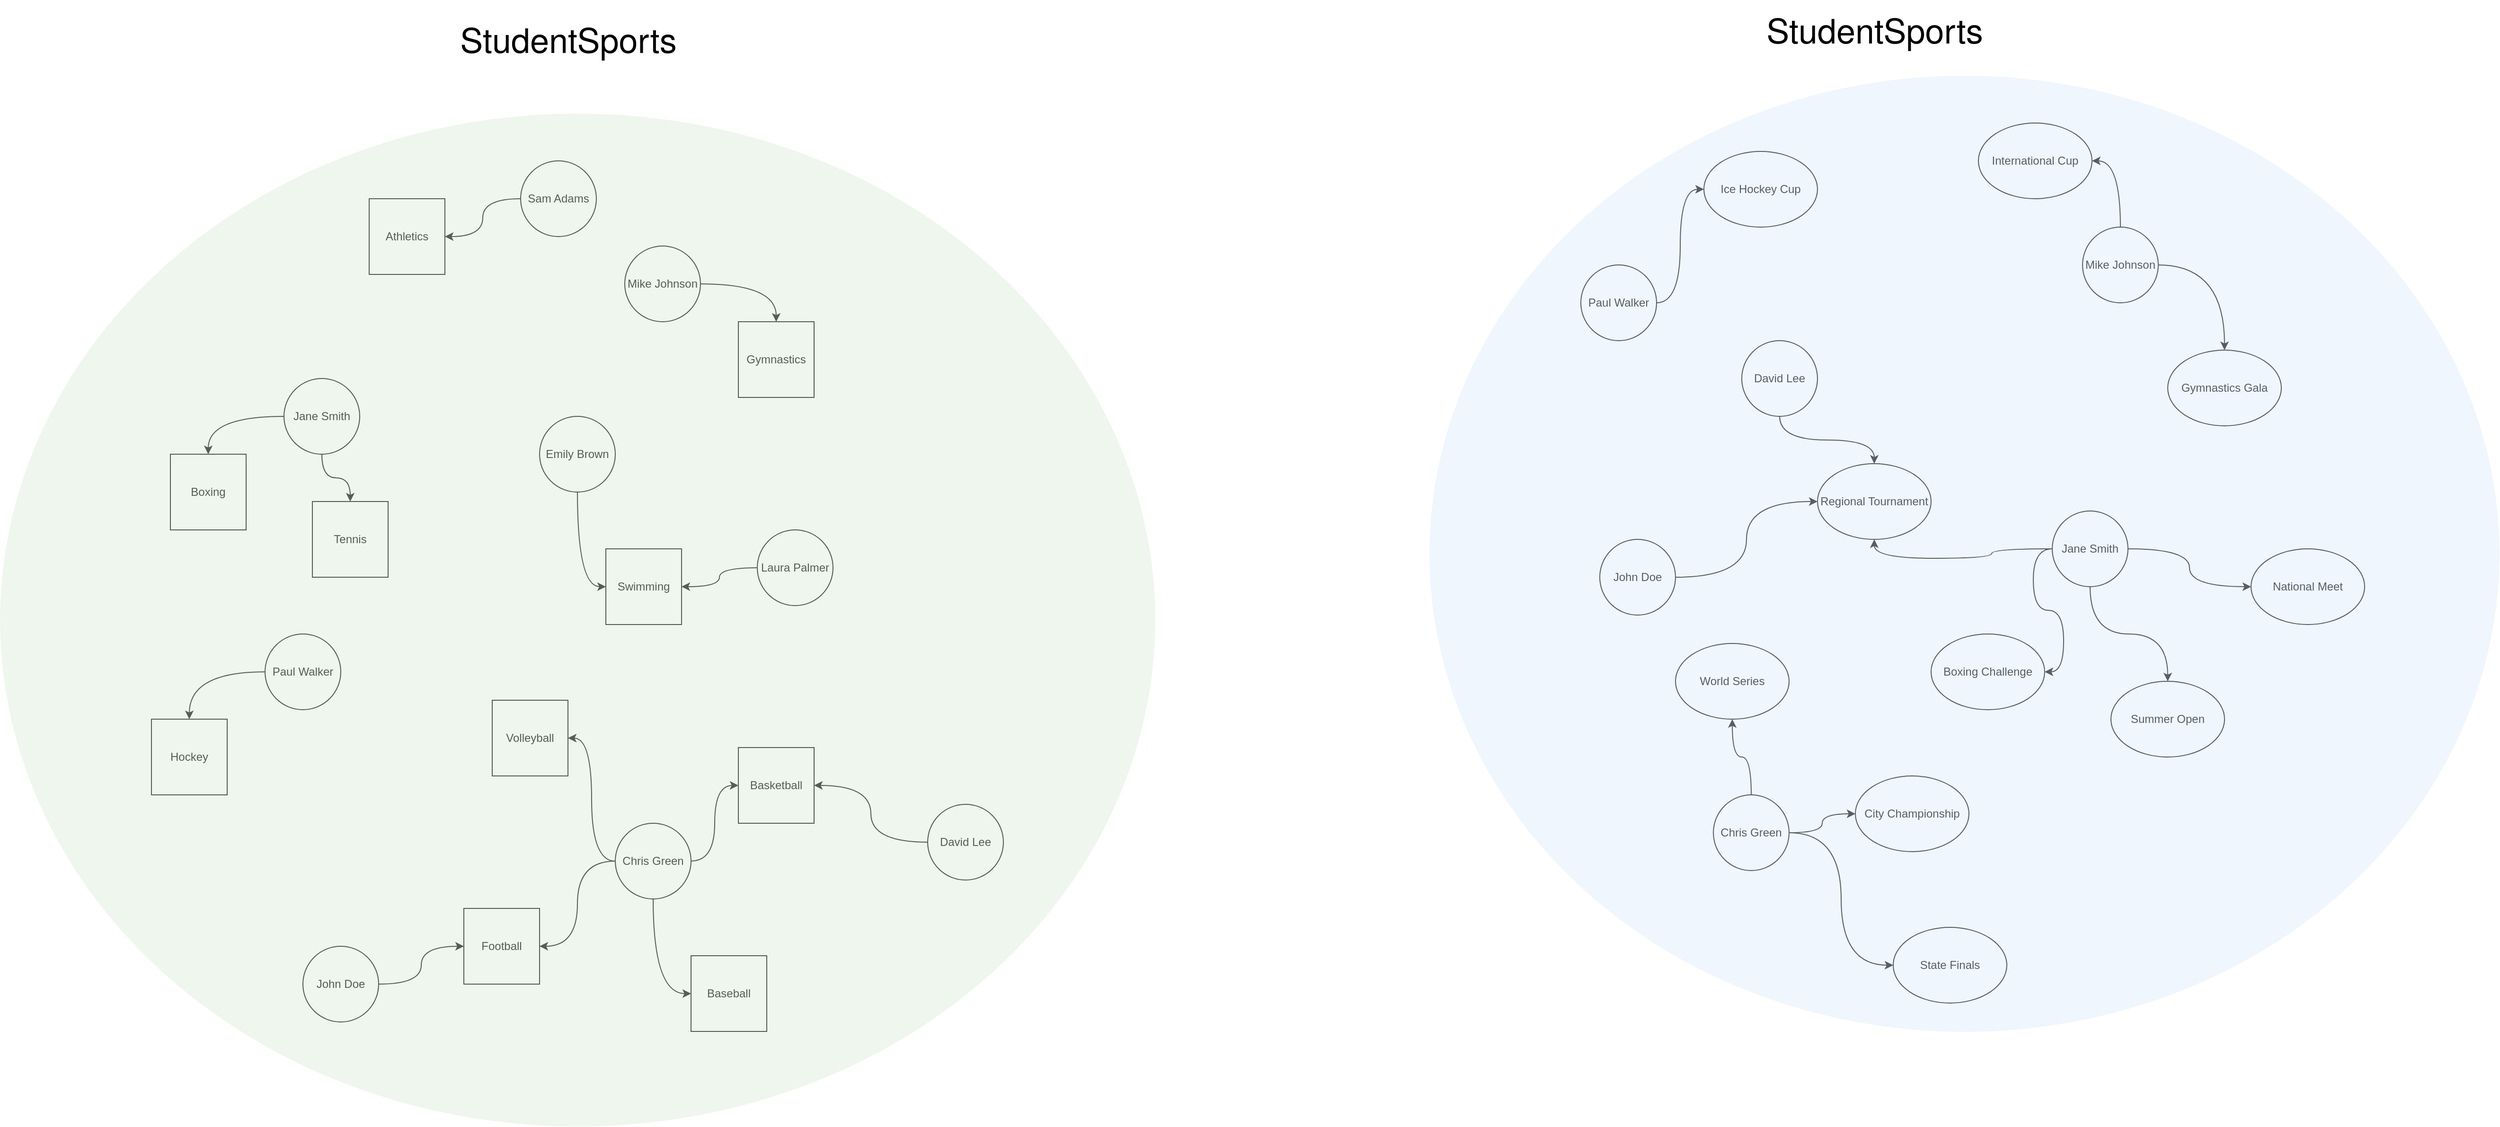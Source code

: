 <mxfile version="24.4.6" type="device">
  <diagram name="Страница — 1" id="8O8csWwEiDoeq96SPpPa">
    <mxGraphModel dx="3215" dy="2749" grid="1" gridSize="10" guides="1" tooltips="1" connect="1" arrows="1" fold="1" page="1" pageScale="1" pageWidth="827" pageHeight="1169" math="0" shadow="0">
      <root>
        <mxCell id="0" />
        <mxCell id="1" parent="0" />
        <mxCell id="SK5lxeOH7nmWoqjXqFOp-6" style="edgeStyle=orthogonalEdgeStyle;rounded=0;orthogonalLoop=1;jettySize=auto;html=1;entryX=1;entryY=0.5;entryDx=0;entryDy=0;curved=1;" edge="1" parent="1" source="SK5lxeOH7nmWoqjXqFOp-1" target="SK5lxeOH7nmWoqjXqFOp-4">
          <mxGeometry relative="1" as="geometry" />
        </mxCell>
        <mxCell id="SK5lxeOH7nmWoqjXqFOp-1" value="Sam Adams" style="ellipse;whiteSpace=wrap;html=1;aspect=fixed;" vertex="1" parent="1">
          <mxGeometry x="430" y="40" width="80" height="80" as="geometry" />
        </mxCell>
        <mxCell id="SK5lxeOH7nmWoqjXqFOp-8" style="edgeStyle=orthogonalEdgeStyle;rounded=0;orthogonalLoop=1;jettySize=auto;html=1;entryX=0.5;entryY=0;entryDx=0;entryDy=0;curved=1;" edge="1" parent="1" source="SK5lxeOH7nmWoqjXqFOp-3" target="SK5lxeOH7nmWoqjXqFOp-7">
          <mxGeometry relative="1" as="geometry" />
        </mxCell>
        <mxCell id="SK5lxeOH7nmWoqjXqFOp-3" value="Mike Johnson" style="ellipse;whiteSpace=wrap;html=1;aspect=fixed;" vertex="1" parent="1">
          <mxGeometry x="540" y="130" width="80" height="80" as="geometry" />
        </mxCell>
        <mxCell id="SK5lxeOH7nmWoqjXqFOp-4" value="Athletics" style="whiteSpace=wrap;html=1;aspect=fixed;" vertex="1" parent="1">
          <mxGeometry x="270" y="80" width="80" height="80" as="geometry" />
        </mxCell>
        <mxCell id="SK5lxeOH7nmWoqjXqFOp-7" value="Gymnastics" style="whiteSpace=wrap;html=1;aspect=fixed;" vertex="1" parent="1">
          <mxGeometry x="660" y="210" width="80" height="80" as="geometry" />
        </mxCell>
        <mxCell id="SK5lxeOH7nmWoqjXqFOp-13" style="edgeStyle=orthogonalEdgeStyle;rounded=0;orthogonalLoop=1;jettySize=auto;html=1;entryX=0;entryY=0.5;entryDx=0;entryDy=0;curved=1;" edge="1" parent="1" source="SK5lxeOH7nmWoqjXqFOp-9" target="SK5lxeOH7nmWoqjXqFOp-12">
          <mxGeometry relative="1" as="geometry" />
        </mxCell>
        <mxCell id="SK5lxeOH7nmWoqjXqFOp-9" value="Emily Brown" style="ellipse;whiteSpace=wrap;html=1;aspect=fixed;" vertex="1" parent="1">
          <mxGeometry x="450" y="310" width="80" height="80" as="geometry" />
        </mxCell>
        <mxCell id="SK5lxeOH7nmWoqjXqFOp-14" style="edgeStyle=orthogonalEdgeStyle;rounded=0;orthogonalLoop=1;jettySize=auto;html=1;entryX=1;entryY=0.5;entryDx=0;entryDy=0;curved=1;" edge="1" parent="1" source="SK5lxeOH7nmWoqjXqFOp-10" target="SK5lxeOH7nmWoqjXqFOp-12">
          <mxGeometry relative="1" as="geometry" />
        </mxCell>
        <mxCell id="SK5lxeOH7nmWoqjXqFOp-10" value="Laura Palmer" style="ellipse;whiteSpace=wrap;html=1;aspect=fixed;" vertex="1" parent="1">
          <mxGeometry x="680" y="430" width="80" height="80" as="geometry" />
        </mxCell>
        <mxCell id="SK5lxeOH7nmWoqjXqFOp-12" value="Swimming" style="whiteSpace=wrap;html=1;aspect=fixed;" vertex="1" parent="1">
          <mxGeometry x="520" y="450" width="80" height="80" as="geometry" />
        </mxCell>
        <mxCell id="SK5lxeOH7nmWoqjXqFOp-18" style="edgeStyle=orthogonalEdgeStyle;rounded=0;orthogonalLoop=1;jettySize=auto;html=1;curved=1;" edge="1" parent="1" source="SK5lxeOH7nmWoqjXqFOp-15" target="SK5lxeOH7nmWoqjXqFOp-16">
          <mxGeometry relative="1" as="geometry" />
        </mxCell>
        <mxCell id="SK5lxeOH7nmWoqjXqFOp-19" style="edgeStyle=orthogonalEdgeStyle;rounded=0;orthogonalLoop=1;jettySize=auto;html=1;entryX=0.5;entryY=0;entryDx=0;entryDy=0;curved=1;" edge="1" parent="1" source="SK5lxeOH7nmWoqjXqFOp-15" target="SK5lxeOH7nmWoqjXqFOp-17">
          <mxGeometry relative="1" as="geometry" />
        </mxCell>
        <mxCell id="SK5lxeOH7nmWoqjXqFOp-15" value="Jane Smith" style="ellipse;whiteSpace=wrap;html=1;aspect=fixed;" vertex="1" parent="1">
          <mxGeometry x="180" y="270" width="80" height="80" as="geometry" />
        </mxCell>
        <mxCell id="SK5lxeOH7nmWoqjXqFOp-16" value="Tennis" style="whiteSpace=wrap;html=1;aspect=fixed;" vertex="1" parent="1">
          <mxGeometry x="210" y="400" width="80" height="80" as="geometry" />
        </mxCell>
        <mxCell id="SK5lxeOH7nmWoqjXqFOp-17" value="Boxing" style="whiteSpace=wrap;html=1;aspect=fixed;" vertex="1" parent="1">
          <mxGeometry x="60" y="350" width="80" height="80" as="geometry" />
        </mxCell>
        <mxCell id="SK5lxeOH7nmWoqjXqFOp-22" style="edgeStyle=orthogonalEdgeStyle;rounded=0;orthogonalLoop=1;jettySize=auto;html=1;entryX=0.5;entryY=0;entryDx=0;entryDy=0;curved=1;" edge="1" parent="1" source="SK5lxeOH7nmWoqjXqFOp-20" target="SK5lxeOH7nmWoqjXqFOp-21">
          <mxGeometry relative="1" as="geometry" />
        </mxCell>
        <mxCell id="SK5lxeOH7nmWoqjXqFOp-20" value="Paul Walker" style="ellipse;whiteSpace=wrap;html=1;aspect=fixed;" vertex="1" parent="1">
          <mxGeometry x="160" y="540" width="80" height="80" as="geometry" />
        </mxCell>
        <mxCell id="SK5lxeOH7nmWoqjXqFOp-21" value="Hockey" style="whiteSpace=wrap;html=1;aspect=fixed;" vertex="1" parent="1">
          <mxGeometry x="40" y="630" width="80" height="80" as="geometry" />
        </mxCell>
        <mxCell id="SK5lxeOH7nmWoqjXqFOp-30" style="edgeStyle=orthogonalEdgeStyle;rounded=0;orthogonalLoop=1;jettySize=auto;html=1;entryX=0;entryY=0.5;entryDx=0;entryDy=0;curved=1;" edge="1" parent="1" source="SK5lxeOH7nmWoqjXqFOp-23" target="SK5lxeOH7nmWoqjXqFOp-25">
          <mxGeometry relative="1" as="geometry" />
        </mxCell>
        <mxCell id="SK5lxeOH7nmWoqjXqFOp-32" style="edgeStyle=orthogonalEdgeStyle;rounded=0;orthogonalLoop=1;jettySize=auto;html=1;entryX=1;entryY=0.5;entryDx=0;entryDy=0;curved=1;" edge="1" parent="1" source="SK5lxeOH7nmWoqjXqFOp-23" target="SK5lxeOH7nmWoqjXqFOp-24">
          <mxGeometry relative="1" as="geometry" />
        </mxCell>
        <mxCell id="SK5lxeOH7nmWoqjXqFOp-33" style="edgeStyle=orthogonalEdgeStyle;rounded=0;orthogonalLoop=1;jettySize=auto;html=1;entryX=0;entryY=0.5;entryDx=0;entryDy=0;curved=1;" edge="1" parent="1" source="SK5lxeOH7nmWoqjXqFOp-23" target="SK5lxeOH7nmWoqjXqFOp-27">
          <mxGeometry relative="1" as="geometry" />
        </mxCell>
        <mxCell id="SK5lxeOH7nmWoqjXqFOp-34" style="edgeStyle=orthogonalEdgeStyle;rounded=0;orthogonalLoop=1;jettySize=auto;html=1;entryX=1;entryY=0.5;entryDx=0;entryDy=0;curved=1;" edge="1" parent="1" source="SK5lxeOH7nmWoqjXqFOp-23" target="SK5lxeOH7nmWoqjXqFOp-26">
          <mxGeometry relative="1" as="geometry" />
        </mxCell>
        <mxCell id="SK5lxeOH7nmWoqjXqFOp-23" value="Chris Green" style="ellipse;whiteSpace=wrap;html=1;aspect=fixed;" vertex="1" parent="1">
          <mxGeometry x="530" y="740" width="80" height="80" as="geometry" />
        </mxCell>
        <mxCell id="SK5lxeOH7nmWoqjXqFOp-24" value="Volleyball" style="whiteSpace=wrap;html=1;aspect=fixed;" vertex="1" parent="1">
          <mxGeometry x="400" y="610" width="80" height="80" as="geometry" />
        </mxCell>
        <mxCell id="SK5lxeOH7nmWoqjXqFOp-25" value="Basketball" style="whiteSpace=wrap;html=1;aspect=fixed;" vertex="1" parent="1">
          <mxGeometry x="660" y="660" width="80" height="80" as="geometry" />
        </mxCell>
        <mxCell id="SK5lxeOH7nmWoqjXqFOp-26" value="Football" style="whiteSpace=wrap;html=1;aspect=fixed;" vertex="1" parent="1">
          <mxGeometry x="370" y="830" width="80" height="80" as="geometry" />
        </mxCell>
        <mxCell id="SK5lxeOH7nmWoqjXqFOp-27" value="Baseball" style="whiteSpace=wrap;html=1;aspect=fixed;" vertex="1" parent="1">
          <mxGeometry x="610" y="880" width="80" height="80" as="geometry" />
        </mxCell>
        <mxCell id="SK5lxeOH7nmWoqjXqFOp-31" style="edgeStyle=orthogonalEdgeStyle;rounded=0;orthogonalLoop=1;jettySize=auto;html=1;curved=1;" edge="1" parent="1" source="SK5lxeOH7nmWoqjXqFOp-28" target="SK5lxeOH7nmWoqjXqFOp-25">
          <mxGeometry relative="1" as="geometry" />
        </mxCell>
        <mxCell id="SK5lxeOH7nmWoqjXqFOp-28" value="David Lee" style="ellipse;whiteSpace=wrap;html=1;aspect=fixed;" vertex="1" parent="1">
          <mxGeometry x="860" y="720" width="80" height="80" as="geometry" />
        </mxCell>
        <mxCell id="SK5lxeOH7nmWoqjXqFOp-35" style="edgeStyle=orthogonalEdgeStyle;rounded=0;orthogonalLoop=1;jettySize=auto;html=1;entryX=0;entryY=0.5;entryDx=0;entryDy=0;curved=1;" edge="1" parent="1" source="SK5lxeOH7nmWoqjXqFOp-29" target="SK5lxeOH7nmWoqjXqFOp-26">
          <mxGeometry relative="1" as="geometry" />
        </mxCell>
        <mxCell id="SK5lxeOH7nmWoqjXqFOp-29" value="John Doe" style="ellipse;whiteSpace=wrap;html=1;aspect=fixed;" vertex="1" parent="1">
          <mxGeometry x="200" y="870" width="80" height="80" as="geometry" />
        </mxCell>
        <mxCell id="SK5lxeOH7nmWoqjXqFOp-36" value="&lt;p style=&quot;margin: 0px; font-variant-numeric: normal; font-variant-east-asian: normal; font-variant-alternates: normal; font-kerning: auto; font-optical-sizing: auto; font-feature-settings: normal; font-variation-settings: normal; font-variant-position: normal; font-stretch: normal; line-height: normal; font-family: &amp;quot;Helvetica Neue&amp;quot;; text-align: start; text-wrap: wrap;&quot; class=&quot;p1&quot;&gt;&lt;font style=&quot;font-size: 36px;&quot;&gt;StudentSports&lt;/font&gt;&lt;/p&gt;" style="text;html=1;align=center;verticalAlign=middle;resizable=0;points=[];autosize=1;strokeColor=none;fillColor=none;" vertex="1" parent="1">
          <mxGeometry x="350" y="-120" width="260" height="60" as="geometry" />
        </mxCell>
        <mxCell id="SK5lxeOH7nmWoqjXqFOp-37" value="" style="ellipse;whiteSpace=wrap;html=1;fillColor=#d5e8d4;strokeColor=#82b366;strokeWidth=0;opacity=40;" vertex="1" parent="1">
          <mxGeometry x="-120" y="-10" width="1220" height="1070" as="geometry" />
        </mxCell>
        <mxCell id="SK5lxeOH7nmWoqjXqFOp-38" value="&lt;p style=&quot;margin: 0px; font-variant-numeric: normal; font-variant-east-asian: normal; font-variant-alternates: normal; font-kerning: auto; font-optical-sizing: auto; font-feature-settings: normal; font-variation-settings: normal; font-variant-position: normal; font-stretch: normal; line-height: normal; font-family: &amp;quot;Helvetica Neue&amp;quot;; text-align: start; text-wrap: wrap;&quot; class=&quot;p1&quot;&gt;&lt;font style=&quot;font-size: 36px;&quot;&gt;StudentSports&lt;/font&gt;&lt;/p&gt;" style="text;html=1;align=center;verticalAlign=middle;resizable=0;points=[];autosize=1;strokeColor=none;fillColor=none;" vertex="1" parent="1">
          <mxGeometry x="1730" y="-130" width="260" height="60" as="geometry" />
        </mxCell>
        <mxCell id="SK5lxeOH7nmWoqjXqFOp-48" style="edgeStyle=orthogonalEdgeStyle;rounded=0;orthogonalLoop=1;jettySize=auto;html=1;entryX=0;entryY=0.5;entryDx=0;entryDy=0;curved=1;" edge="1" parent="1" source="SK5lxeOH7nmWoqjXqFOp-39" target="SK5lxeOH7nmWoqjXqFOp-47">
          <mxGeometry relative="1" as="geometry" />
        </mxCell>
        <mxCell id="SK5lxeOH7nmWoqjXqFOp-39" value="Paul Walker" style="ellipse;whiteSpace=wrap;html=1;aspect=fixed;" vertex="1" parent="1">
          <mxGeometry x="1550" y="150" width="80" height="80" as="geometry" />
        </mxCell>
        <mxCell id="SK5lxeOH7nmWoqjXqFOp-45" style="edgeStyle=orthogonalEdgeStyle;rounded=0;orthogonalLoop=1;jettySize=auto;html=1;entryX=1;entryY=0.5;entryDx=0;entryDy=0;curved=1;" edge="1" parent="1" source="SK5lxeOH7nmWoqjXqFOp-40" target="SK5lxeOH7nmWoqjXqFOp-43">
          <mxGeometry relative="1" as="geometry" />
        </mxCell>
        <mxCell id="SK5lxeOH7nmWoqjXqFOp-46" style="edgeStyle=orthogonalEdgeStyle;rounded=0;orthogonalLoop=1;jettySize=auto;html=1;entryX=0.5;entryY=0;entryDx=0;entryDy=0;curved=1;" edge="1" parent="1" source="SK5lxeOH7nmWoqjXqFOp-40" target="SK5lxeOH7nmWoqjXqFOp-42">
          <mxGeometry relative="1" as="geometry" />
        </mxCell>
        <mxCell id="SK5lxeOH7nmWoqjXqFOp-40" value="Mike Johnson" style="ellipse;whiteSpace=wrap;html=1;aspect=fixed;" vertex="1" parent="1">
          <mxGeometry x="2080" y="110" width="80" height="80" as="geometry" />
        </mxCell>
        <mxCell id="SK5lxeOH7nmWoqjXqFOp-42" value="Gymnastics Gala" style="ellipse;whiteSpace=wrap;html=1;" vertex="1" parent="1">
          <mxGeometry x="2170" y="240" width="120" height="80" as="geometry" />
        </mxCell>
        <mxCell id="SK5lxeOH7nmWoqjXqFOp-43" value="International Cup" style="ellipse;whiteSpace=wrap;html=1;" vertex="1" parent="1">
          <mxGeometry x="1970" width="120" height="80" as="geometry" />
        </mxCell>
        <mxCell id="SK5lxeOH7nmWoqjXqFOp-47" value="Ice Hockey Cup" style="ellipse;whiteSpace=wrap;html=1;" vertex="1" parent="1">
          <mxGeometry x="1680" y="30" width="120" height="80" as="geometry" />
        </mxCell>
        <mxCell id="SK5lxeOH7nmWoqjXqFOp-57" style="edgeStyle=orthogonalEdgeStyle;rounded=0;orthogonalLoop=1;jettySize=auto;html=1;entryX=0.5;entryY=0;entryDx=0;entryDy=0;curved=1;" edge="1" parent="1" source="SK5lxeOH7nmWoqjXqFOp-49" target="SK5lxeOH7nmWoqjXqFOp-52">
          <mxGeometry relative="1" as="geometry" />
        </mxCell>
        <mxCell id="SK5lxeOH7nmWoqjXqFOp-49" value="David Lee" style="ellipse;whiteSpace=wrap;html=1;aspect=fixed;" vertex="1" parent="1">
          <mxGeometry x="1720" y="230" width="80" height="80" as="geometry" />
        </mxCell>
        <mxCell id="SK5lxeOH7nmWoqjXqFOp-58" style="edgeStyle=orthogonalEdgeStyle;rounded=0;orthogonalLoop=1;jettySize=auto;html=1;entryX=0.5;entryY=1;entryDx=0;entryDy=0;curved=1;" edge="1" parent="1" source="SK5lxeOH7nmWoqjXqFOp-50" target="SK5lxeOH7nmWoqjXqFOp-52">
          <mxGeometry relative="1" as="geometry" />
        </mxCell>
        <mxCell id="SK5lxeOH7nmWoqjXqFOp-59" style="edgeStyle=orthogonalEdgeStyle;rounded=0;orthogonalLoop=1;jettySize=auto;html=1;entryX=0;entryY=0.5;entryDx=0;entryDy=0;curved=1;" edge="1" parent="1" source="SK5lxeOH7nmWoqjXqFOp-50" target="SK5lxeOH7nmWoqjXqFOp-55">
          <mxGeometry relative="1" as="geometry" />
        </mxCell>
        <mxCell id="SK5lxeOH7nmWoqjXqFOp-60" style="edgeStyle=orthogonalEdgeStyle;rounded=0;orthogonalLoop=1;jettySize=auto;html=1;entryX=1;entryY=0.5;entryDx=0;entryDy=0;curved=1;" edge="1" parent="1" source="SK5lxeOH7nmWoqjXqFOp-50" target="SK5lxeOH7nmWoqjXqFOp-53">
          <mxGeometry relative="1" as="geometry" />
        </mxCell>
        <mxCell id="SK5lxeOH7nmWoqjXqFOp-61" style="edgeStyle=orthogonalEdgeStyle;rounded=0;orthogonalLoop=1;jettySize=auto;html=1;entryX=0.5;entryY=0;entryDx=0;entryDy=0;curved=1;" edge="1" parent="1" source="SK5lxeOH7nmWoqjXqFOp-50" target="SK5lxeOH7nmWoqjXqFOp-54">
          <mxGeometry relative="1" as="geometry" />
        </mxCell>
        <mxCell id="SK5lxeOH7nmWoqjXqFOp-50" value="Jane Smith" style="ellipse;whiteSpace=wrap;html=1;aspect=fixed;" vertex="1" parent="1">
          <mxGeometry x="2048" y="410" width="80" height="80" as="geometry" />
        </mxCell>
        <mxCell id="SK5lxeOH7nmWoqjXqFOp-62" style="edgeStyle=orthogonalEdgeStyle;rounded=0;orthogonalLoop=1;jettySize=auto;html=1;entryX=0;entryY=0.5;entryDx=0;entryDy=0;curved=1;" edge="1" parent="1" source="SK5lxeOH7nmWoqjXqFOp-51" target="SK5lxeOH7nmWoqjXqFOp-52">
          <mxGeometry relative="1" as="geometry" />
        </mxCell>
        <mxCell id="SK5lxeOH7nmWoqjXqFOp-51" value="John Doe" style="ellipse;whiteSpace=wrap;html=1;aspect=fixed;" vertex="1" parent="1">
          <mxGeometry x="1570" y="440" width="80" height="80" as="geometry" />
        </mxCell>
        <mxCell id="SK5lxeOH7nmWoqjXqFOp-52" value="Regional Tournament" style="ellipse;whiteSpace=wrap;html=1;" vertex="1" parent="1">
          <mxGeometry x="1800" y="360" width="120" height="80" as="geometry" />
        </mxCell>
        <mxCell id="SK5lxeOH7nmWoqjXqFOp-53" value="Boxing Challenge" style="ellipse;whiteSpace=wrap;html=1;" vertex="1" parent="1">
          <mxGeometry x="1920" y="540" width="120" height="80" as="geometry" />
        </mxCell>
        <mxCell id="SK5lxeOH7nmWoqjXqFOp-54" value="Summer Open" style="ellipse;whiteSpace=wrap;html=1;" vertex="1" parent="1">
          <mxGeometry x="2110" y="590" width="120" height="80" as="geometry" />
        </mxCell>
        <mxCell id="SK5lxeOH7nmWoqjXqFOp-55" value="National Meet" style="ellipse;whiteSpace=wrap;html=1;" vertex="1" parent="1">
          <mxGeometry x="2258" y="450" width="120" height="80" as="geometry" />
        </mxCell>
        <mxCell id="SK5lxeOH7nmWoqjXqFOp-67" style="edgeStyle=orthogonalEdgeStyle;rounded=0;orthogonalLoop=1;jettySize=auto;html=1;curved=1;" edge="1" parent="1" source="SK5lxeOH7nmWoqjXqFOp-63" target="SK5lxeOH7nmWoqjXqFOp-64">
          <mxGeometry relative="1" as="geometry" />
        </mxCell>
        <mxCell id="SK5lxeOH7nmWoqjXqFOp-68" style="edgeStyle=orthogonalEdgeStyle;rounded=0;orthogonalLoop=1;jettySize=auto;html=1;entryX=0;entryY=0.5;entryDx=0;entryDy=0;curved=1;" edge="1" parent="1" source="SK5lxeOH7nmWoqjXqFOp-63" target="SK5lxeOH7nmWoqjXqFOp-65">
          <mxGeometry relative="1" as="geometry" />
        </mxCell>
        <mxCell id="SK5lxeOH7nmWoqjXqFOp-69" style="edgeStyle=orthogonalEdgeStyle;rounded=0;orthogonalLoop=1;jettySize=auto;html=1;entryX=0;entryY=0.5;entryDx=0;entryDy=0;curved=1;" edge="1" parent="1" source="SK5lxeOH7nmWoqjXqFOp-63" target="SK5lxeOH7nmWoqjXqFOp-66">
          <mxGeometry relative="1" as="geometry" />
        </mxCell>
        <mxCell id="SK5lxeOH7nmWoqjXqFOp-63" value="Chris Green" style="ellipse;whiteSpace=wrap;html=1;aspect=fixed;" vertex="1" parent="1">
          <mxGeometry x="1690" y="710" width="80" height="80" as="geometry" />
        </mxCell>
        <mxCell id="SK5lxeOH7nmWoqjXqFOp-64" value="World Series" style="ellipse;whiteSpace=wrap;html=1;" vertex="1" parent="1">
          <mxGeometry x="1650" y="550" width="120" height="80" as="geometry" />
        </mxCell>
        <mxCell id="SK5lxeOH7nmWoqjXqFOp-65" value="City Championship" style="ellipse;whiteSpace=wrap;html=1;" vertex="1" parent="1">
          <mxGeometry x="1840" y="690" width="120" height="80" as="geometry" />
        </mxCell>
        <mxCell id="SK5lxeOH7nmWoqjXqFOp-66" value="State Finals" style="ellipse;whiteSpace=wrap;html=1;" vertex="1" parent="1">
          <mxGeometry x="1880" y="850" width="120" height="80" as="geometry" />
        </mxCell>
        <mxCell id="SK5lxeOH7nmWoqjXqFOp-71" value="" style="ellipse;whiteSpace=wrap;html=1;fillColor=#dae8fc;strokeColor=#6c8ebf;opacity=40;strokeWidth=0;" vertex="1" parent="1">
          <mxGeometry x="1390" y="-50" width="1130" height="1010" as="geometry" />
        </mxCell>
      </root>
    </mxGraphModel>
  </diagram>
</mxfile>
